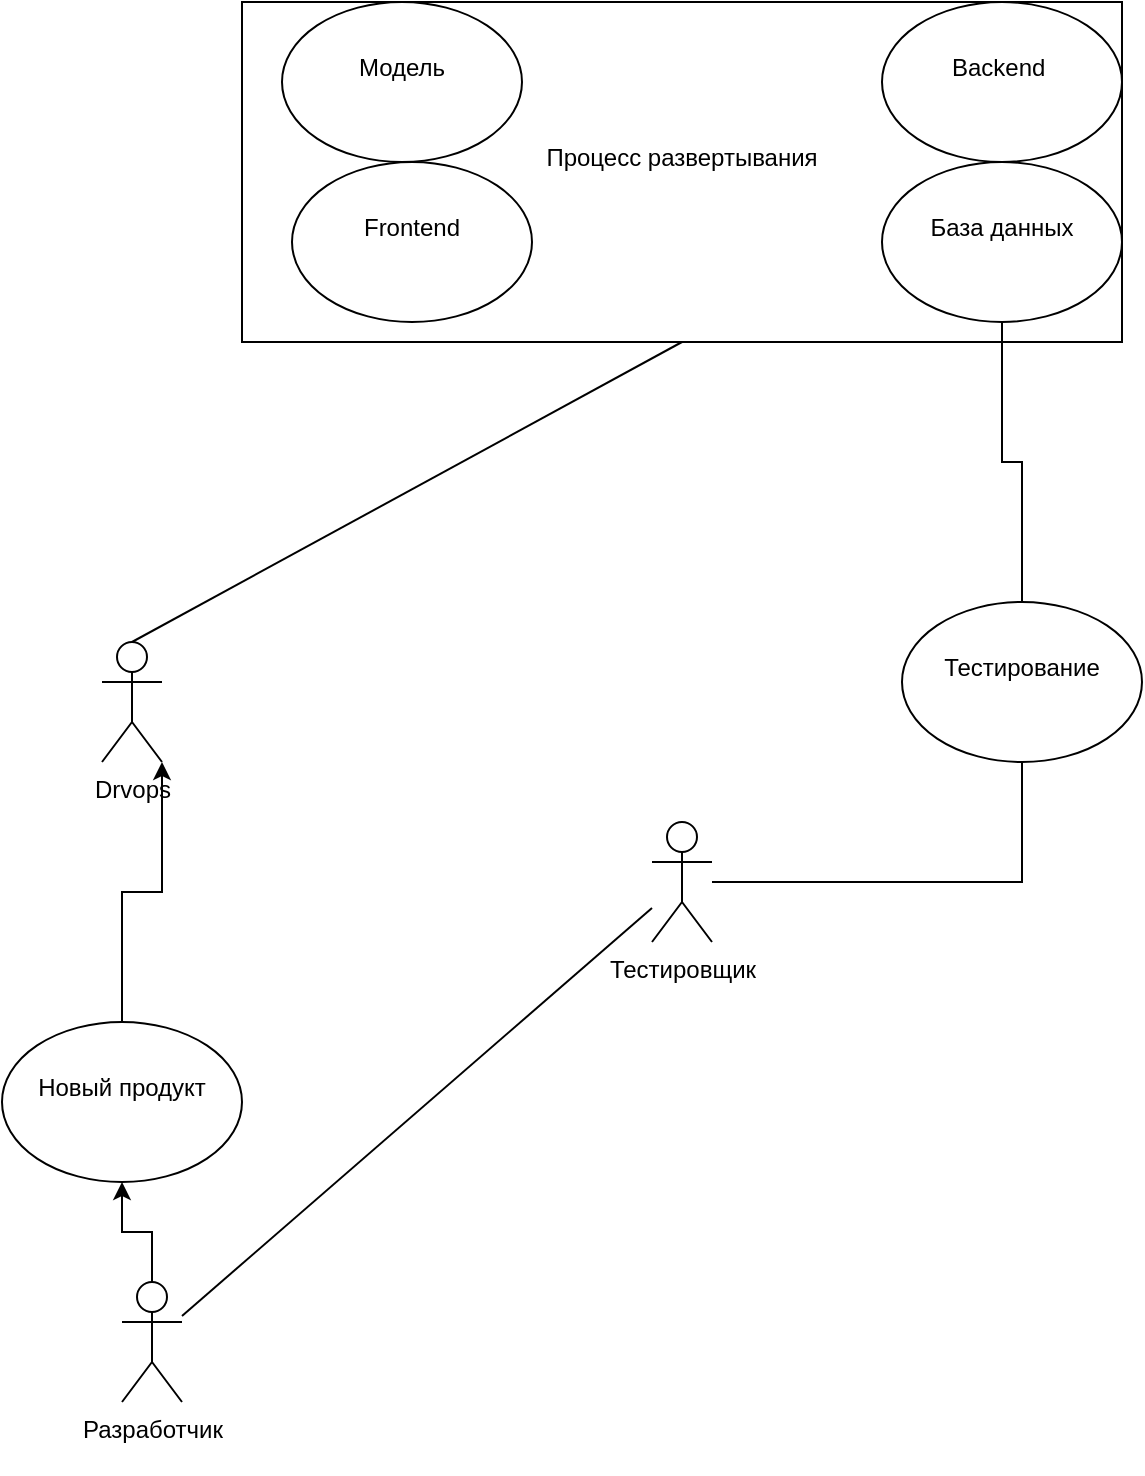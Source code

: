 <mxfile>
    <diagram name="Page-1" id="uBxqd6GrxpzfCvBgXkhz">
        <mxGraphModel dx="1120" dy="1887" grid="0" gridSize="10" guides="1" tooltips="1" connect="1" arrows="1" fold="1" page="1" pageScale="1" pageWidth="850" pageHeight="1100" math="0" shadow="0">
            <root>
                <mxCell id="0"/>
                <mxCell id="1" parent="0"/>
                <mxCell id="Lq6lp6dJxef_DIdV1jhX-25" value="Процесс развертывания&lt;div&gt;&lt;br&gt;&lt;/div&gt;" style="rounded=0;whiteSpace=wrap;html=1;" parent="1" vertex="1">
                    <mxGeometry x="230" y="-140" width="440" height="170" as="geometry"/>
                </mxCell>
                <mxCell id="Lq6lp6dJxef_DIdV1jhX-37" style="edgeStyle=orthogonalEdgeStyle;rounded=0;orthogonalLoop=1;jettySize=auto;html=1;endArrow=none;endFill=0;" parent="1" source="Lq6lp6dJxef_DIdV1jhX-1" target="Lq6lp6dJxef_DIdV1jhX-10" edge="1">
                    <mxGeometry relative="1" as="geometry"/>
                </mxCell>
                <mxCell id="2" style="edgeStyle=none;html=1;endArrow=none;endFill=0;" edge="1" parent="1" source="Lq6lp6dJxef_DIdV1jhX-1" target="Lq6lp6dJxef_DIdV1jhX-11">
                    <mxGeometry relative="1" as="geometry"/>
                </mxCell>
                <mxCell id="Lq6lp6dJxef_DIdV1jhX-1" value="Тестировщик&lt;div&gt;&lt;br&gt;&lt;/div&gt;" style="shape=umlActor;verticalLabelPosition=bottom;verticalAlign=top;html=1;outlineConnect=0;" parent="1" vertex="1">
                    <mxGeometry x="435" y="270" width="30" height="60" as="geometry"/>
                </mxCell>
                <mxCell id="Lq6lp6dJxef_DIdV1jhX-38" style="edgeStyle=orthogonalEdgeStyle;rounded=0;orthogonalLoop=1;jettySize=auto;html=1;exitX=0.5;exitY=0;exitDx=0;exitDy=0;endArrow=none;endFill=0;entryX=0.5;entryY=1;entryDx=0;entryDy=0;" parent="1" source="Lq6lp6dJxef_DIdV1jhX-10" target="Lq6lp6dJxef_DIdV1jhX-28" edge="1">
                    <mxGeometry relative="1" as="geometry">
                        <mxPoint x="450" y="150" as="targetPoint"/>
                    </mxGeometry>
                </mxCell>
                <mxCell id="Lq6lp6dJxef_DIdV1jhX-10" value="Тестирование&lt;div&gt;&lt;br&gt;&lt;/div&gt;" style="ellipse;whiteSpace=wrap;html=1;" parent="1" vertex="1">
                    <mxGeometry x="560" y="160" width="120" height="80" as="geometry"/>
                </mxCell>
                <mxCell id="Lq6lp6dJxef_DIdV1jhX-41" style="edgeStyle=orthogonalEdgeStyle;rounded=0;orthogonalLoop=1;jettySize=auto;html=1;" parent="1" source="Lq6lp6dJxef_DIdV1jhX-11" target="Lq6lp6dJxef_DIdV1jhX-20" edge="1">
                    <mxGeometry relative="1" as="geometry"/>
                </mxCell>
                <mxCell id="Lq6lp6dJxef_DIdV1jhX-11" value="Разработчик&lt;div&gt;&lt;br&gt;&lt;/div&gt;" style="shape=umlActor;verticalLabelPosition=bottom;verticalAlign=top;html=1;outlineConnect=0;" parent="1" vertex="1">
                    <mxGeometry x="170" y="500" width="30" height="60" as="geometry"/>
                </mxCell>
                <mxCell id="Lq6lp6dJxef_DIdV1jhX-12" value="Drvops&lt;div&gt;&lt;br&gt;&lt;/div&gt;" style="shape=umlActor;verticalLabelPosition=bottom;verticalAlign=top;html=1;outlineConnect=0;" parent="1" vertex="1">
                    <mxGeometry x="160" y="180" width="30" height="60" as="geometry"/>
                </mxCell>
                <mxCell id="Lq6lp6dJxef_DIdV1jhX-39" style="edgeStyle=orthogonalEdgeStyle;rounded=0;orthogonalLoop=1;jettySize=auto;html=1;exitX=0.5;exitY=0;exitDx=0;exitDy=0;entryX=1;entryY=1;entryDx=0;entryDy=0;entryPerimeter=0;" parent="1" source="Lq6lp6dJxef_DIdV1jhX-20" target="Lq6lp6dJxef_DIdV1jhX-12" edge="1">
                    <mxGeometry relative="1" as="geometry">
                        <mxPoint x="480" y="400" as="targetPoint"/>
                    </mxGeometry>
                </mxCell>
                <mxCell id="Lq6lp6dJxef_DIdV1jhX-20" value="Новый продукт&lt;div&gt;&lt;br&gt;&lt;/div&gt;" style="ellipse;whiteSpace=wrap;html=1;" parent="1" vertex="1">
                    <mxGeometry x="110" y="370" width="120" height="80" as="geometry"/>
                </mxCell>
                <mxCell id="Lq6lp6dJxef_DIdV1jhX-22" value="&lt;div&gt;Backend&amp;nbsp;&lt;/div&gt;&lt;div&gt;&lt;br&gt;&lt;/div&gt;" style="ellipse;whiteSpace=wrap;html=1;" parent="1" vertex="1">
                    <mxGeometry x="550" y="-140" width="120" height="80" as="geometry"/>
                </mxCell>
                <mxCell id="Lq6lp6dJxef_DIdV1jhX-26" value="Frontend&lt;div&gt;&lt;span style=&quot;color: rgba(0, 0, 0, 0); font-family: monospace; font-size: 0px; text-align: start; text-wrap-mode: nowrap;&quot;&gt;%3CmxGraphModel%3E%3Croot%3E%3CmxCell%20id%3D%220%22%2F%3E%3CmxCell%20id%3D%221%22%20parent%3D%220%22%2F%3E%3CmxCell%20id%3D%222%22%20style%3D%22edgeStyle%3DorthogonalEdgeStyle%3Brounded%3D0%3BorthogonalLoop%3D1%3BjettySize%3Dauto%3Bhtml%3D1%3BexitX%3D0.75%3BexitY%3D0.1%3BexitDx%3D0%3BexitDy%3D0%3BexitPerimeter%3D0%3B%22%20edge%3D%221%22%20parent%3D%221%22%3E%3CmxGeometry%20relative%3D%221%22%20as%3D%22geometry%22%3E%3CmxPoint%20x%3D%22410%22%20y%3D%22360%22%20as%3D%22targetPoint%22%2F%3E%3CmxPoint%20x%3D%22153%22%20y%3D%22136%22%20as%3D%22sourcePoint%22%2F%3E%3C%2FmxGeometry%3E%3C%2FmxCell%3E%3C%2Froot%3E%3C%2FmxGraphModel%3E&lt;/span&gt;&lt;/div&gt;" style="ellipse;whiteSpace=wrap;html=1;" parent="1" vertex="1">
                    <mxGeometry x="255" y="-60" width="120" height="80" as="geometry"/>
                </mxCell>
                <mxCell id="Lq6lp6dJxef_DIdV1jhX-28" value="База данных&lt;div&gt;&lt;br&gt;&lt;/div&gt;" style="ellipse;whiteSpace=wrap;html=1;" parent="1" vertex="1">
                    <mxGeometry x="550" y="-60" width="120" height="80" as="geometry"/>
                </mxCell>
                <mxCell id="Lq6lp6dJxef_DIdV1jhX-30" value="Модель&lt;div&gt;&lt;br&gt;&lt;/div&gt;" style="ellipse;whiteSpace=wrap;html=1;" parent="1" vertex="1">
                    <mxGeometry x="250" y="-140" width="120" height="80" as="geometry"/>
                </mxCell>
                <mxCell id="Lq6lp6dJxef_DIdV1jhX-34" value="" style="endArrow=none;html=1;rounded=0;entryX=0.5;entryY=1;entryDx=0;entryDy=0;exitX=0.5;exitY=0;exitDx=0;exitDy=0;exitPerimeter=0;" parent="1" source="Lq6lp6dJxef_DIdV1jhX-12" target="Lq6lp6dJxef_DIdV1jhX-25" edge="1">
                    <mxGeometry width="50" height="50" relative="1" as="geometry">
                        <mxPoint x="390" y="240" as="sourcePoint"/>
                        <mxPoint x="440" y="190" as="targetPoint"/>
                    </mxGeometry>
                </mxCell>
            </root>
        </mxGraphModel>
    </diagram>
</mxfile>